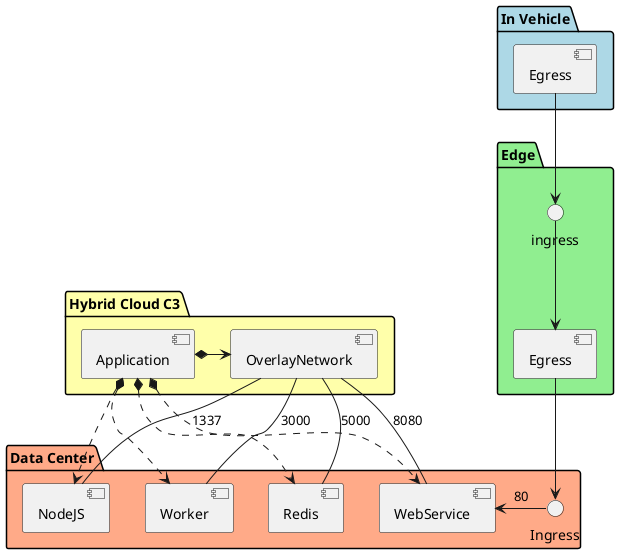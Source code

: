 @startuml


package "Hybrid Cloud C3" #ffffaa {
  component Application
  component OverlayNetwork
  Application *-> OverlayNetwork
}
package "In Vehicle" #lightblue {
  component Egress as IVE
}
package "Edge" #lightgreen {
  interface ingress as EVI
  component Egress as EVE
  EVI --> EVE
}

package "Data Center" #ffaa88{
  interface Ingress as DCI
  component WebService
  component Redis
  component NodeJS
  component Worker
  Application *..> WebService
  Application *..> Redis
  Application *..> NodeJS
  Application *..> Worker
  DCI -> WebService : 80

  WebService -- OverlayNetwork : 8080
  OverlayNetwork -- Redis : 5000
  OverlayNetwork -- NodeJS : 1337
  OverlayNetwork -- Worker : 3000
}

IVE --> EVI
EVE --> DCI

@enduml
